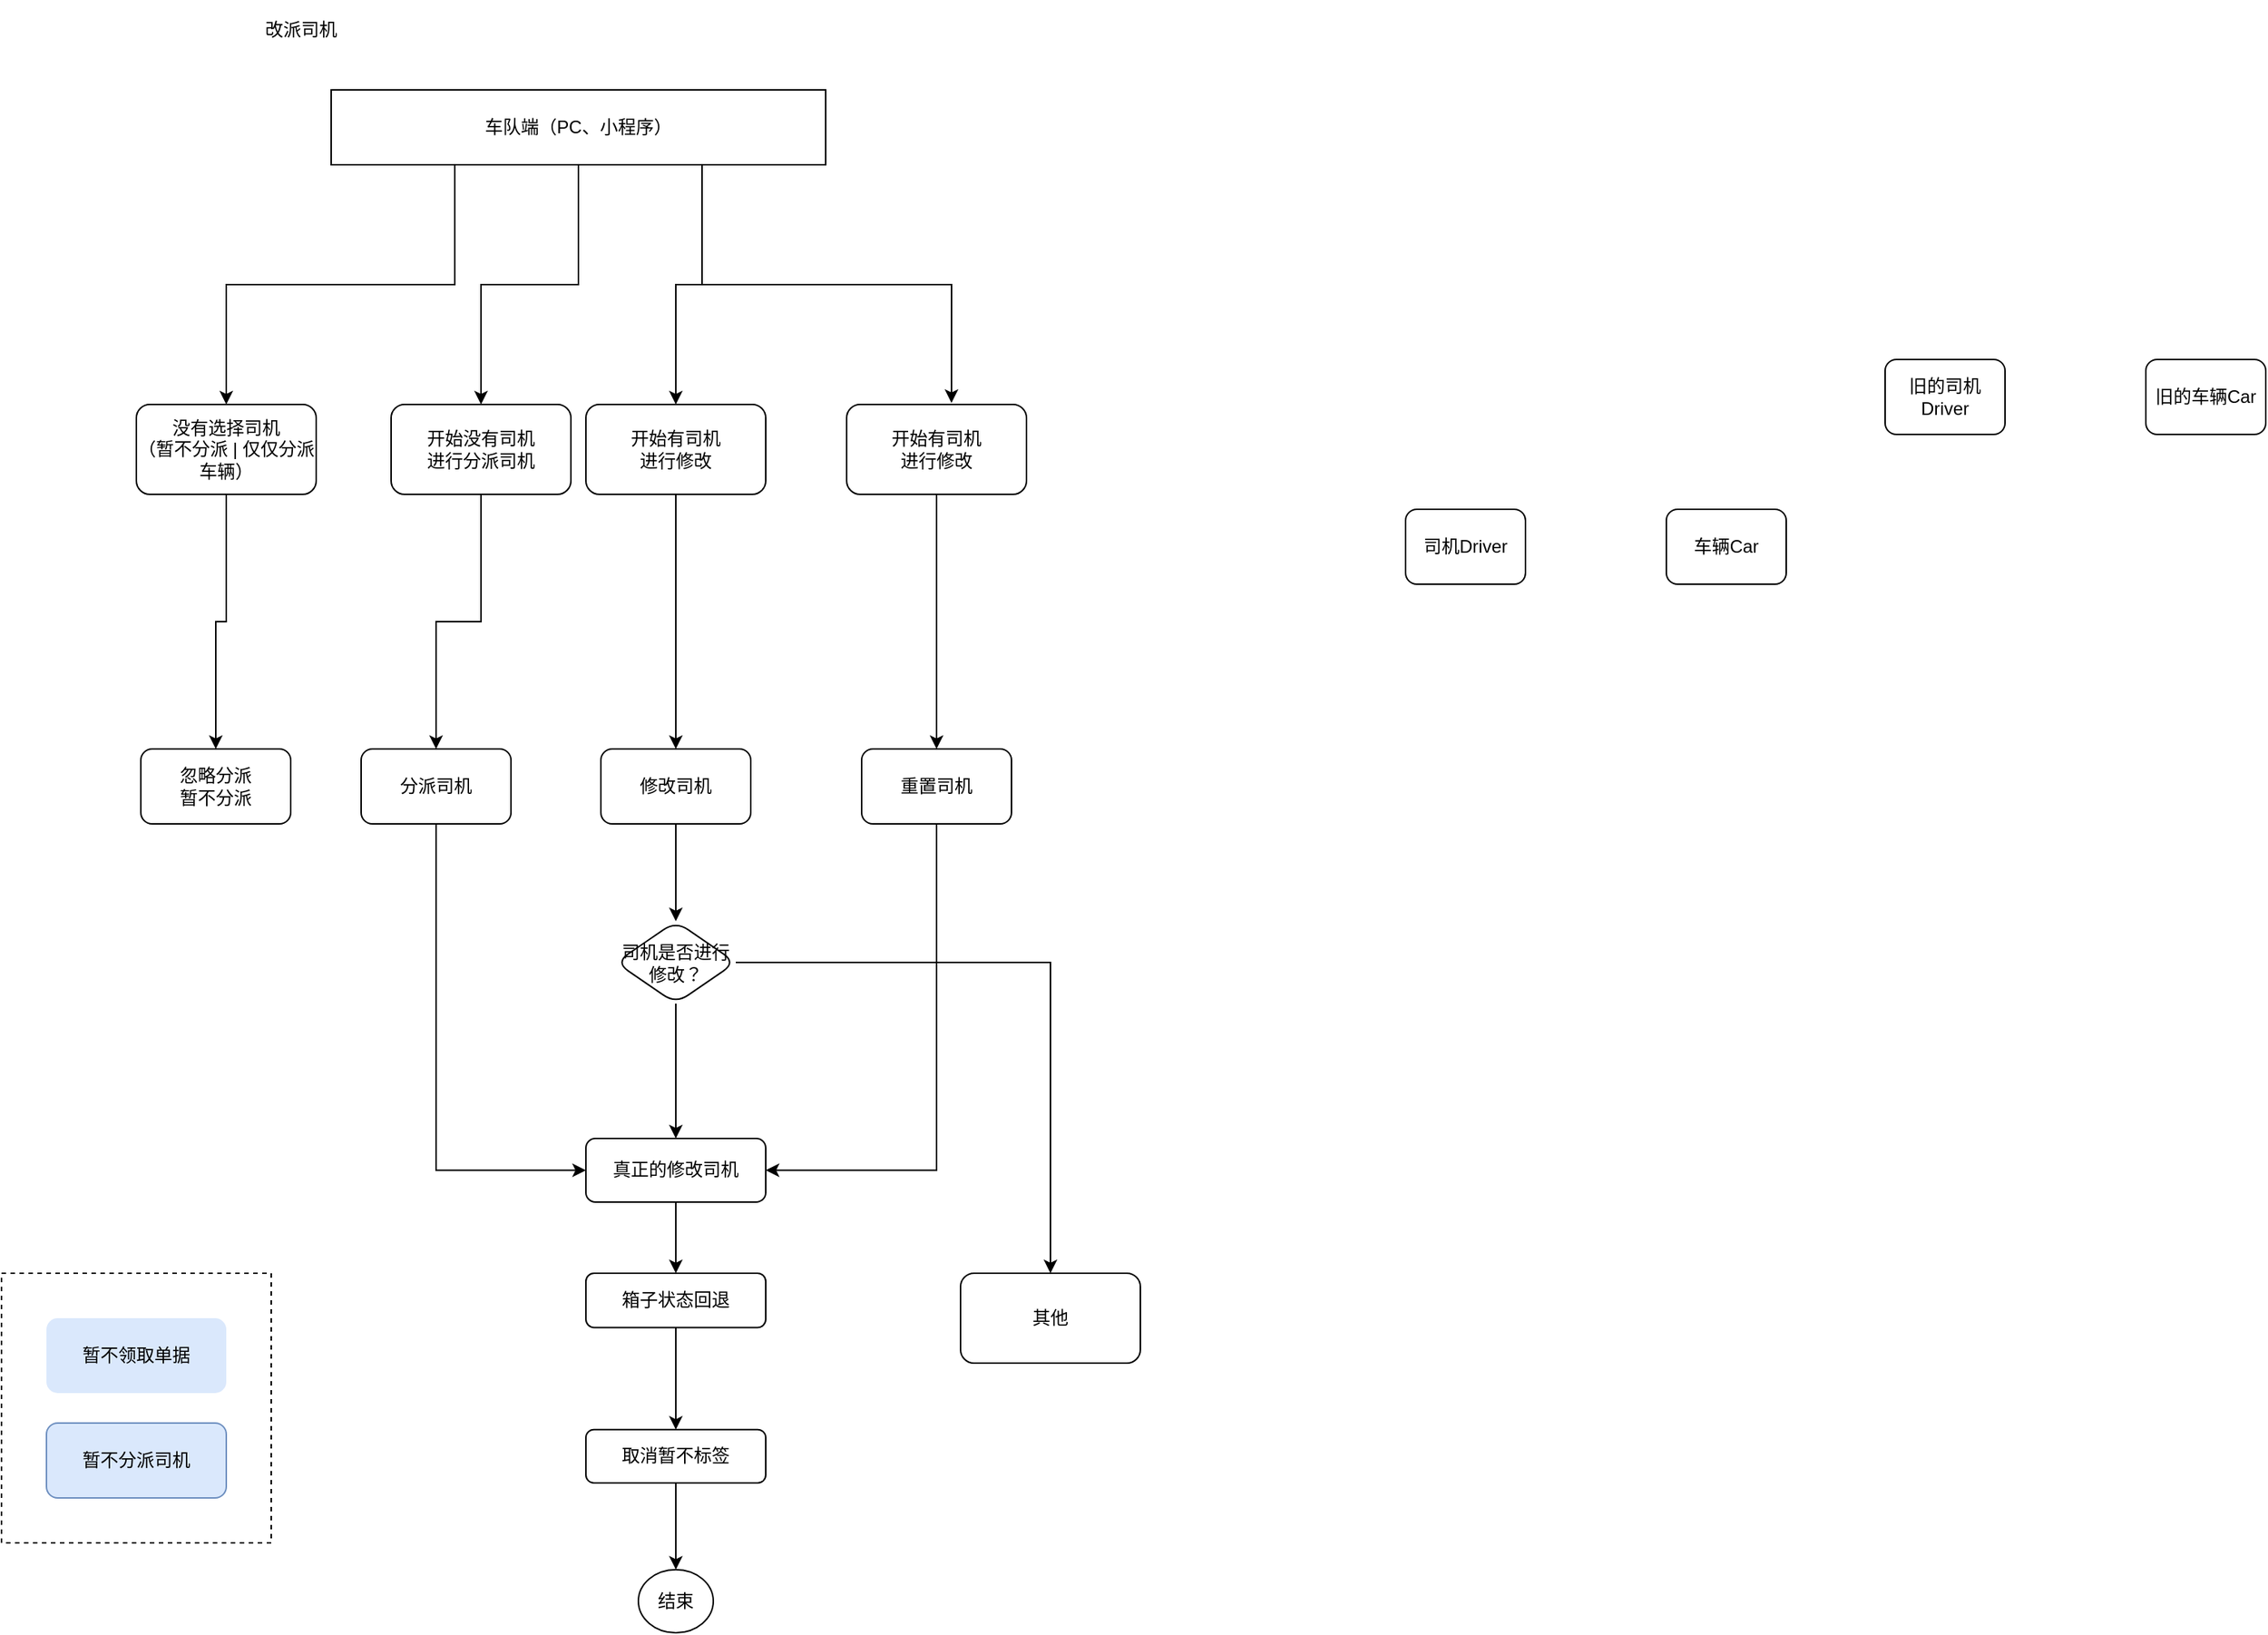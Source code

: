 <mxfile version="14.2.7" type="github">
  <diagram id="dSqNelAyw_He0ZQo4JY2" name="第 1 页">
    <mxGraphModel dx="2235" dy="938" grid="1" gridSize="10" guides="1" tooltips="1" connect="1" arrows="1" fold="1" page="1" pageScale="1" pageWidth="827" pageHeight="1169" math="0" shadow="0">
      <root>
        <mxCell id="0" />
        <mxCell id="1" parent="0" />
        <mxCell id="YqfAD0L8w1PYu304HhdE-33" value="" style="rounded=0;whiteSpace=wrap;html=1;fillColor=none;dashed=1;" vertex="1" parent="1">
          <mxGeometry x="-110" y="910" width="180" height="180" as="geometry" />
        </mxCell>
        <mxCell id="YqfAD0L8w1PYu304HhdE-1" value="改派司机" style="text;html=1;strokeColor=none;fillColor=none;align=center;verticalAlign=middle;whiteSpace=wrap;rounded=0;" vertex="1" parent="1">
          <mxGeometry x="50" y="60" width="80" height="40" as="geometry" />
        </mxCell>
        <mxCell id="YqfAD0L8w1PYu304HhdE-2" value="司机Driver" style="rounded=1;whiteSpace=wrap;html=1;" vertex="1" parent="1">
          <mxGeometry x="827" y="400" width="80" height="50" as="geometry" />
        </mxCell>
        <mxCell id="YqfAD0L8w1PYu304HhdE-3" value="车辆Car" style="rounded=1;whiteSpace=wrap;html=1;" vertex="1" parent="1">
          <mxGeometry x="1001" y="400" width="80" height="50" as="geometry" />
        </mxCell>
        <mxCell id="YqfAD0L8w1PYu304HhdE-16" style="edgeStyle=orthogonalEdgeStyle;rounded=0;orthogonalLoop=1;jettySize=auto;html=1;exitX=0.25;exitY=1;exitDx=0;exitDy=0;entryX=0.5;entryY=0;entryDx=0;entryDy=0;" edge="1" parent="1" source="YqfAD0L8w1PYu304HhdE-4" target="YqfAD0L8w1PYu304HhdE-11">
          <mxGeometry relative="1" as="geometry" />
        </mxCell>
        <mxCell id="YqfAD0L8w1PYu304HhdE-17" style="edgeStyle=orthogonalEdgeStyle;rounded=0;orthogonalLoop=1;jettySize=auto;html=1;exitX=0.5;exitY=1;exitDx=0;exitDy=0;entryX=0.5;entryY=0;entryDx=0;entryDy=0;" edge="1" parent="1" source="YqfAD0L8w1PYu304HhdE-4" target="YqfAD0L8w1PYu304HhdE-12">
          <mxGeometry relative="1" as="geometry" />
        </mxCell>
        <mxCell id="YqfAD0L8w1PYu304HhdE-18" style="edgeStyle=orthogonalEdgeStyle;rounded=0;orthogonalLoop=1;jettySize=auto;html=1;exitX=0.75;exitY=1;exitDx=0;exitDy=0;" edge="1" parent="1" source="YqfAD0L8w1PYu304HhdE-4" target="YqfAD0L8w1PYu304HhdE-13">
          <mxGeometry relative="1" as="geometry" />
        </mxCell>
        <mxCell id="YqfAD0L8w1PYu304HhdE-19" style="edgeStyle=orthogonalEdgeStyle;rounded=0;orthogonalLoop=1;jettySize=auto;html=1;exitX=0.75;exitY=1;exitDx=0;exitDy=0;entryX=0.583;entryY=-0.017;entryDx=0;entryDy=0;entryPerimeter=0;" edge="1" parent="1" source="YqfAD0L8w1PYu304HhdE-4" target="YqfAD0L8w1PYu304HhdE-14">
          <mxGeometry relative="1" as="geometry" />
        </mxCell>
        <mxCell id="YqfAD0L8w1PYu304HhdE-4" value="车队端（PC、小程序）" style="rounded=0;whiteSpace=wrap;html=1;" vertex="1" parent="1">
          <mxGeometry x="110" y="120" width="330" height="50" as="geometry" />
        </mxCell>
        <mxCell id="YqfAD0L8w1PYu304HhdE-5" value="旧的司机Driver" style="rounded=1;whiteSpace=wrap;html=1;" vertex="1" parent="1">
          <mxGeometry x="1147" y="300" width="80" height="50" as="geometry" />
        </mxCell>
        <mxCell id="YqfAD0L8w1PYu304HhdE-6" value="旧的车辆Car" style="rounded=1;whiteSpace=wrap;html=1;" vertex="1" parent="1">
          <mxGeometry x="1321" y="300" width="80" height="50" as="geometry" />
        </mxCell>
        <mxCell id="YqfAD0L8w1PYu304HhdE-7" value="忽略分派&lt;br&gt;暂不分派" style="rounded=1;whiteSpace=wrap;html=1;" vertex="1" parent="1">
          <mxGeometry x="-17" y="560" width="100" height="50" as="geometry" />
        </mxCell>
        <mxCell id="YqfAD0L8w1PYu304HhdE-24" style="edgeStyle=orthogonalEdgeStyle;rounded=0;orthogonalLoop=1;jettySize=auto;html=1;exitX=0.5;exitY=1;exitDx=0;exitDy=0;entryX=0;entryY=0.5;entryDx=0;entryDy=0;" edge="1" parent="1" source="YqfAD0L8w1PYu304HhdE-8" target="YqfAD0L8w1PYu304HhdE-22">
          <mxGeometry relative="1" as="geometry" />
        </mxCell>
        <mxCell id="YqfAD0L8w1PYu304HhdE-8" value="分派司机" style="rounded=1;whiteSpace=wrap;html=1;" vertex="1" parent="1">
          <mxGeometry x="130" y="560" width="100" height="50" as="geometry" />
        </mxCell>
        <mxCell id="YqfAD0L8w1PYu304HhdE-21" value="" style="edgeStyle=orthogonalEdgeStyle;rounded=0;orthogonalLoop=1;jettySize=auto;html=1;" edge="1" parent="1" source="YqfAD0L8w1PYu304HhdE-9" target="YqfAD0L8w1PYu304HhdE-20">
          <mxGeometry relative="1" as="geometry" />
        </mxCell>
        <mxCell id="YqfAD0L8w1PYu304HhdE-9" value="修改司机" style="rounded=1;whiteSpace=wrap;html=1;" vertex="1" parent="1">
          <mxGeometry x="290" y="560" width="100" height="50" as="geometry" />
        </mxCell>
        <mxCell id="YqfAD0L8w1PYu304HhdE-25" style="edgeStyle=orthogonalEdgeStyle;rounded=0;orthogonalLoop=1;jettySize=auto;html=1;exitX=0.5;exitY=1;exitDx=0;exitDy=0;entryX=1;entryY=0.5;entryDx=0;entryDy=0;" edge="1" parent="1" source="YqfAD0L8w1PYu304HhdE-10" target="YqfAD0L8w1PYu304HhdE-22">
          <mxGeometry relative="1" as="geometry" />
        </mxCell>
        <mxCell id="YqfAD0L8w1PYu304HhdE-10" value="重置司机" style="rounded=1;whiteSpace=wrap;html=1;" vertex="1" parent="1">
          <mxGeometry x="464" y="560" width="100" height="50" as="geometry" />
        </mxCell>
        <mxCell id="YqfAD0L8w1PYu304HhdE-30" style="edgeStyle=orthogonalEdgeStyle;rounded=0;orthogonalLoop=1;jettySize=auto;html=1;exitX=0.5;exitY=1;exitDx=0;exitDy=0;entryX=0.5;entryY=0;entryDx=0;entryDy=0;" edge="1" parent="1" source="YqfAD0L8w1PYu304HhdE-11" target="YqfAD0L8w1PYu304HhdE-7">
          <mxGeometry relative="1" as="geometry" />
        </mxCell>
        <mxCell id="YqfAD0L8w1PYu304HhdE-11" value="没有选择司机&lt;br&gt;（暂不分派 | 仅仅分派车辆）" style="rounded=1;whiteSpace=wrap;html=1;" vertex="1" parent="1">
          <mxGeometry x="-20" y="330" width="120" height="60" as="geometry" />
        </mxCell>
        <mxCell id="YqfAD0L8w1PYu304HhdE-36" style="edgeStyle=orthogonalEdgeStyle;rounded=0;orthogonalLoop=1;jettySize=auto;html=1;exitX=0.5;exitY=1;exitDx=0;exitDy=0;entryX=0.5;entryY=0;entryDx=0;entryDy=0;" edge="1" parent="1" source="YqfAD0L8w1PYu304HhdE-12" target="YqfAD0L8w1PYu304HhdE-8">
          <mxGeometry relative="1" as="geometry" />
        </mxCell>
        <mxCell id="YqfAD0L8w1PYu304HhdE-12" value="开始没有司机&lt;br&gt;进行分派司机" style="rounded=1;whiteSpace=wrap;html=1;" vertex="1" parent="1">
          <mxGeometry x="150" y="330" width="120" height="60" as="geometry" />
        </mxCell>
        <mxCell id="YqfAD0L8w1PYu304HhdE-37" style="edgeStyle=orthogonalEdgeStyle;rounded=0;orthogonalLoop=1;jettySize=auto;html=1;exitX=0.5;exitY=1;exitDx=0;exitDy=0;entryX=0.5;entryY=0;entryDx=0;entryDy=0;" edge="1" parent="1" source="YqfAD0L8w1PYu304HhdE-13" target="YqfAD0L8w1PYu304HhdE-9">
          <mxGeometry relative="1" as="geometry" />
        </mxCell>
        <mxCell id="YqfAD0L8w1PYu304HhdE-13" value="开始有司机&lt;br&gt;进行修改" style="rounded=1;whiteSpace=wrap;html=1;" vertex="1" parent="1">
          <mxGeometry x="280" y="330" width="120" height="60" as="geometry" />
        </mxCell>
        <mxCell id="YqfAD0L8w1PYu304HhdE-38" style="edgeStyle=orthogonalEdgeStyle;rounded=0;orthogonalLoop=1;jettySize=auto;html=1;exitX=0.5;exitY=1;exitDx=0;exitDy=0;entryX=0.5;entryY=0;entryDx=0;entryDy=0;" edge="1" parent="1" source="YqfAD0L8w1PYu304HhdE-14" target="YqfAD0L8w1PYu304HhdE-10">
          <mxGeometry relative="1" as="geometry" />
        </mxCell>
        <mxCell id="YqfAD0L8w1PYu304HhdE-14" value="开始有司机&lt;br&gt;进行修改" style="rounded=1;whiteSpace=wrap;html=1;" vertex="1" parent="1">
          <mxGeometry x="454" y="330" width="120" height="60" as="geometry" />
        </mxCell>
        <mxCell id="YqfAD0L8w1PYu304HhdE-23" value="" style="edgeStyle=orthogonalEdgeStyle;rounded=0;orthogonalLoop=1;jettySize=auto;html=1;" edge="1" parent="1" source="YqfAD0L8w1PYu304HhdE-20" target="YqfAD0L8w1PYu304HhdE-22">
          <mxGeometry relative="1" as="geometry" />
        </mxCell>
        <mxCell id="YqfAD0L8w1PYu304HhdE-26" style="edgeStyle=orthogonalEdgeStyle;rounded=0;orthogonalLoop=1;jettySize=auto;html=1;exitX=1;exitY=0.5;exitDx=0;exitDy=0;" edge="1" parent="1" source="YqfAD0L8w1PYu304HhdE-20" target="YqfAD0L8w1PYu304HhdE-27">
          <mxGeometry relative="1" as="geometry">
            <mxPoint x="590" y="940" as="targetPoint" />
          </mxGeometry>
        </mxCell>
        <mxCell id="YqfAD0L8w1PYu304HhdE-20" value="司机是否进行修改？" style="rhombus;whiteSpace=wrap;html=1;rounded=1;" vertex="1" parent="1">
          <mxGeometry x="300" y="675" width="80" height="55" as="geometry" />
        </mxCell>
        <mxCell id="YqfAD0L8w1PYu304HhdE-35" value="" style="edgeStyle=orthogonalEdgeStyle;rounded=0;orthogonalLoop=1;jettySize=auto;html=1;" edge="1" parent="1" source="YqfAD0L8w1PYu304HhdE-22" target="YqfAD0L8w1PYu304HhdE-34">
          <mxGeometry relative="1" as="geometry" />
        </mxCell>
        <mxCell id="YqfAD0L8w1PYu304HhdE-22" value="真正的修改司机" style="whiteSpace=wrap;html=1;rounded=1;" vertex="1" parent="1">
          <mxGeometry x="280" y="820" width="120" height="42.5" as="geometry" />
        </mxCell>
        <mxCell id="YqfAD0L8w1PYu304HhdE-27" value="其他" style="rounded=1;whiteSpace=wrap;html=1;" vertex="1" parent="1">
          <mxGeometry x="530" y="910" width="120" height="60" as="geometry" />
        </mxCell>
        <mxCell id="YqfAD0L8w1PYu304HhdE-29" value="暂不领取单据" style="rounded=1;whiteSpace=wrap;html=1;fillColor=#dae8fc;strokeColor=none;" vertex="1" parent="1">
          <mxGeometry x="-80" y="940" width="120" height="50" as="geometry" />
        </mxCell>
        <mxCell id="YqfAD0L8w1PYu304HhdE-31" value="暂不分派司机" style="rounded=1;whiteSpace=wrap;html=1;strokeColor=#6c8ebf;fillColor=#dae8fc;" vertex="1" parent="1">
          <mxGeometry x="-80" y="1010" width="120" height="50" as="geometry" />
        </mxCell>
        <mxCell id="YqfAD0L8w1PYu304HhdE-40" value="" style="edgeStyle=orthogonalEdgeStyle;rounded=0;orthogonalLoop=1;jettySize=auto;html=1;" edge="1" parent="1" source="YqfAD0L8w1PYu304HhdE-34" target="YqfAD0L8w1PYu304HhdE-39">
          <mxGeometry relative="1" as="geometry" />
        </mxCell>
        <mxCell id="YqfAD0L8w1PYu304HhdE-34" value="箱子状态回退" style="whiteSpace=wrap;html=1;rounded=1;" vertex="1" parent="1">
          <mxGeometry x="280" y="910" width="120" height="36.25" as="geometry" />
        </mxCell>
        <mxCell id="YqfAD0L8w1PYu304HhdE-42" value="" style="edgeStyle=orthogonalEdgeStyle;rounded=0;orthogonalLoop=1;jettySize=auto;html=1;" edge="1" parent="1" source="YqfAD0L8w1PYu304HhdE-39" target="YqfAD0L8w1PYu304HhdE-41">
          <mxGeometry relative="1" as="geometry" />
        </mxCell>
        <mxCell id="YqfAD0L8w1PYu304HhdE-39" value="取消暂不标签" style="whiteSpace=wrap;html=1;rounded=1;" vertex="1" parent="1">
          <mxGeometry x="280" y="1014.38" width="120" height="35.63" as="geometry" />
        </mxCell>
        <mxCell id="YqfAD0L8w1PYu304HhdE-41" value="结束" style="ellipse;whiteSpace=wrap;html=1;rounded=1;" vertex="1" parent="1">
          <mxGeometry x="315" y="1107.83" width="50" height="42.17" as="geometry" />
        </mxCell>
      </root>
    </mxGraphModel>
  </diagram>
</mxfile>
